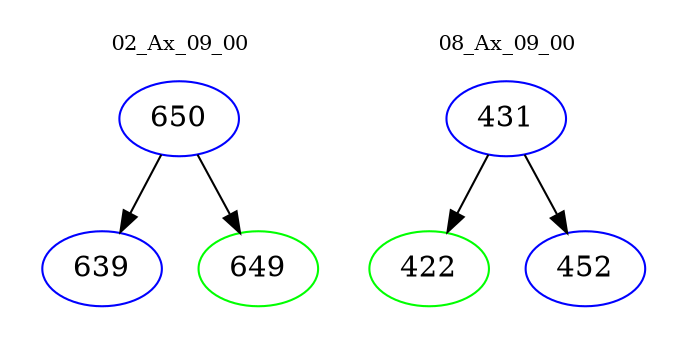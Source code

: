 digraph{
subgraph cluster_0 {
color = white
label = "02_Ax_09_00";
fontsize=10;
T0_650 [label="650", color="blue"]
T0_650 -> T0_639 [color="black"]
T0_639 [label="639", color="blue"]
T0_650 -> T0_649 [color="black"]
T0_649 [label="649", color="green"]
}
subgraph cluster_1 {
color = white
label = "08_Ax_09_00";
fontsize=10;
T1_431 [label="431", color="blue"]
T1_431 -> T1_422 [color="black"]
T1_422 [label="422", color="green"]
T1_431 -> T1_452 [color="black"]
T1_452 [label="452", color="blue"]
}
}
